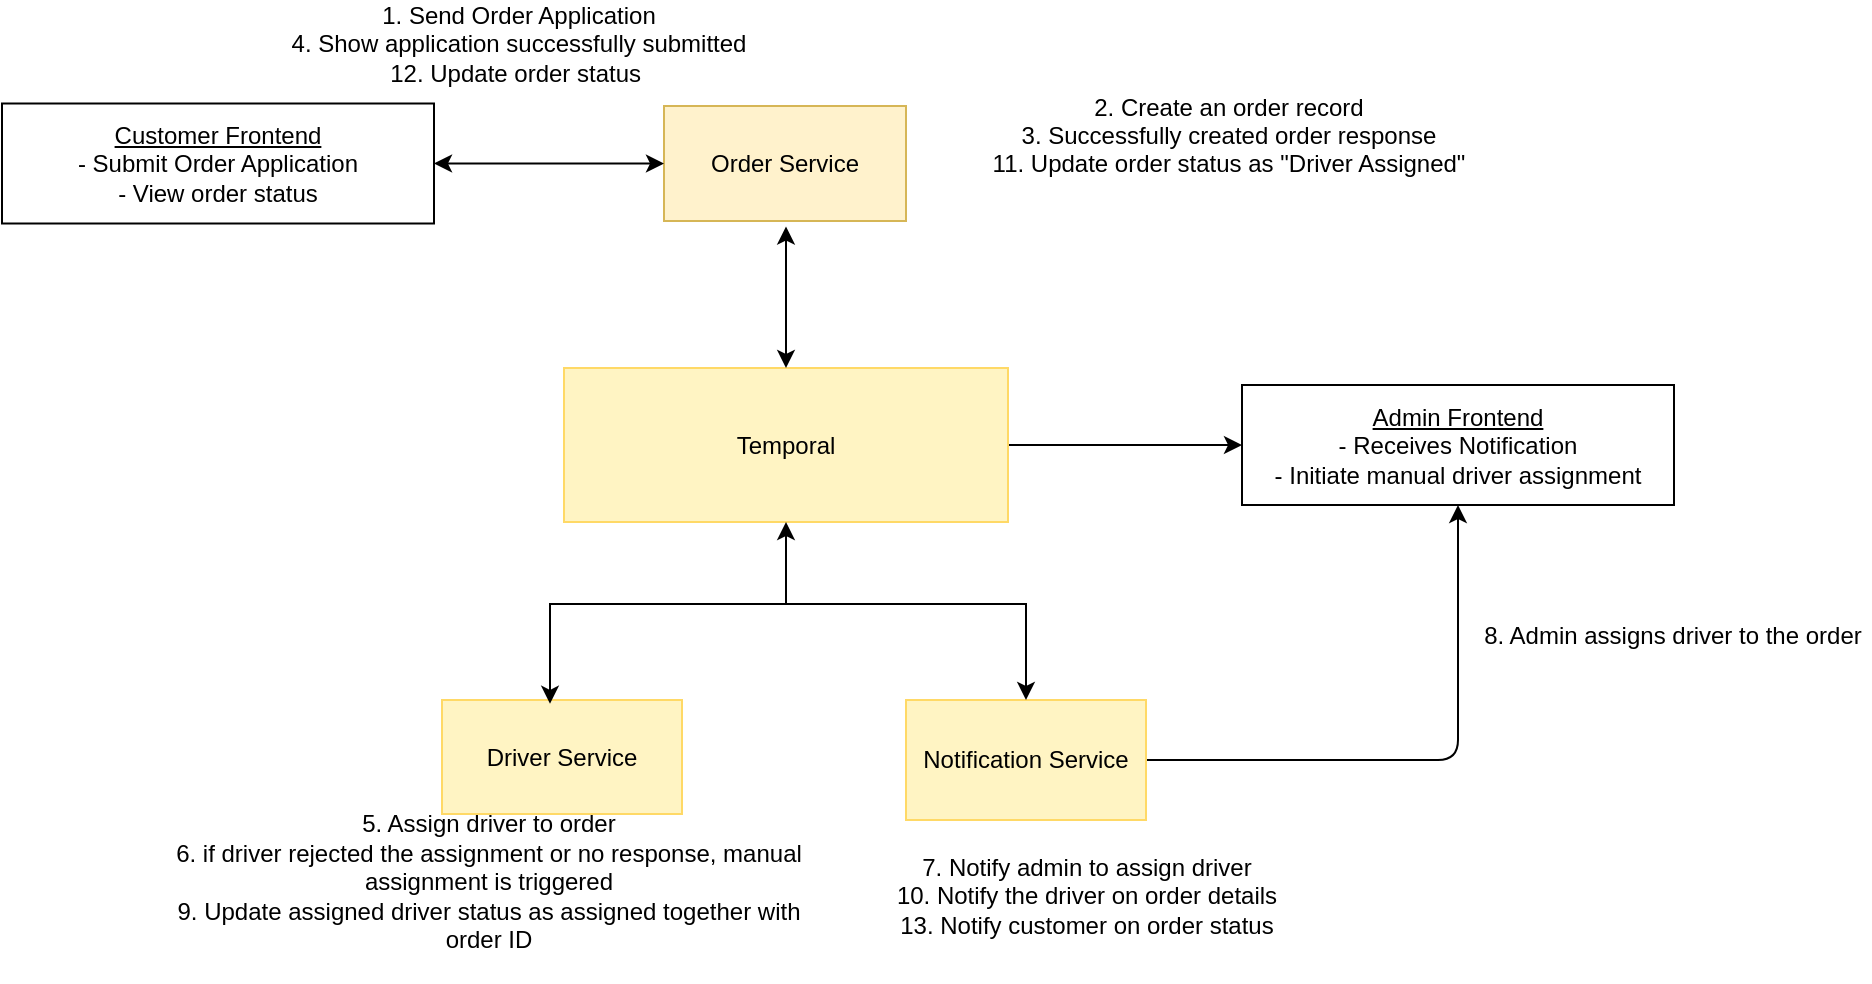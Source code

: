 <mxfile>
    <diagram name="Page-1" id="kmNskkRU3qmXra1z-Iw5">
        <mxGraphModel dx="1103" dy="754" grid="0" gridSize="10" guides="1" tooltips="1" connect="1" arrows="1" fold="1" page="1" pageScale="1" pageWidth="827" pageHeight="1169" math="0" shadow="0">
            <root>
                <mxCell id="0"/>
                <mxCell id="1" parent="0"/>
                <mxCell id="41" value="&lt;u&gt;Customer Frontend&lt;/u&gt;&lt;div&gt;- Submit Order Application&lt;/div&gt;&lt;div&gt;- View order status&lt;/div&gt;" style="rounded=0;whiteSpace=wrap;html=1;" vertex="1" parent="1">
                    <mxGeometry x="32" y="58.75" width="216" height="60" as="geometry"/>
                </mxCell>
                <mxCell id="42" style="edgeStyle=none;html=1;" edge="1" parent="1" source="43" target="56">
                    <mxGeometry relative="1" as="geometry"/>
                </mxCell>
                <mxCell id="43" value="Temporal" style="rounded=0;whiteSpace=wrap;html=1;fillColor=light-dark(#FFF4C3,var(--ge-dark-color, #121212));strokeColor=light-dark(#FFD966,#FFFFFF);" vertex="1" parent="1">
                    <mxGeometry x="313" y="191" width="222" height="77" as="geometry"/>
                </mxCell>
                <mxCell id="44" value="Order Service" style="rounded=0;whiteSpace=wrap;html=1;fillColor=#fff2cc;strokeColor=#d6b656;" vertex="1" parent="1">
                    <mxGeometry x="363" y="60" width="121" height="57.5" as="geometry"/>
                </mxCell>
                <mxCell id="45" value="Driver Service" style="rounded=0;whiteSpace=wrap;html=1;fillColor=light-dark(#FFF4C3,var(--ge-dark-color, #121212));strokeColor=light-dark(#FFD966,#FFFFFF);" vertex="1" parent="1">
                    <mxGeometry x="252" y="357" width="120" height="57" as="geometry"/>
                </mxCell>
                <mxCell id="46" style="edgeStyle=none;html=1;entryX=0.5;entryY=1;entryDx=0;entryDy=0;" edge="1" parent="1" source="47" target="56">
                    <mxGeometry relative="1" as="geometry">
                        <Array as="points">
                            <mxPoint x="760" y="387"/>
                        </Array>
                    </mxGeometry>
                </mxCell>
                <mxCell id="47" value="Notification Service" style="rounded=0;whiteSpace=wrap;html=1;strokeColor=light-dark(#FFD966,#FFFFFF);fillColor=light-dark(#FFF4C3,var(--ge-dark-color, #121212));" vertex="1" parent="1">
                    <mxGeometry x="484" y="357" width="120" height="60" as="geometry"/>
                </mxCell>
                <mxCell id="48" value="1. Send Order Application&lt;div&gt;4. Show application successfully submitted&lt;/div&gt;&lt;div&gt;12. Update order status&amp;nbsp;&lt;/div&gt;" style="text;html=1;align=center;verticalAlign=middle;whiteSpace=wrap;rounded=0;" vertex="1" parent="1">
                    <mxGeometry x="171" y="14" width="239" height="30" as="geometry"/>
                </mxCell>
                <mxCell id="49" value="2. Create an order record&lt;div&gt;3. Successfully created order response&lt;/div&gt;&lt;div&gt;11. Update order status as &quot;Driver Assigned&quot;&lt;/div&gt;&lt;div&gt;&amp;nbsp;&lt;/div&gt;&lt;div&gt;&lt;br&gt;&lt;/div&gt;" style="text;html=1;align=center;verticalAlign=middle;whiteSpace=wrap;rounded=0;" vertex="1" parent="1">
                    <mxGeometry x="522" y="60" width="247" height="58" as="geometry"/>
                </mxCell>
                <mxCell id="50" value="5. Assign driver to order&lt;div&gt;6. if driver rejected the assignment or no response, manual assignment is triggered&lt;/div&gt;&lt;div&gt;9. Update assigned driver status as assigned together with order ID&lt;/div&gt;&lt;div&gt;&lt;div&gt;&lt;br&gt;&lt;/div&gt;&lt;/div&gt;" style="text;html=1;align=center;verticalAlign=middle;whiteSpace=wrap;rounded=0;" vertex="1" parent="1">
                    <mxGeometry x="112" y="440" width="326.5" height="30" as="geometry"/>
                </mxCell>
                <mxCell id="51" value="" style="endArrow=classic;html=1;rounded=0;entryX=0.5;entryY=1;entryDx=0;entryDy=0;" edge="1" parent="1" target="43">
                    <mxGeometry width="50" height="50" relative="1" as="geometry">
                        <mxPoint x="424" y="309" as="sourcePoint"/>
                        <mxPoint x="348" y="257" as="targetPoint"/>
                    </mxGeometry>
                </mxCell>
                <mxCell id="52" value="7. Notify admin to assign driver&lt;div&gt;&lt;font color=&quot;#000000&quot;&gt;10. Notify the driver on order details&lt;br&gt;&lt;/font&gt;&lt;div&gt;&lt;div&gt;&lt;div&gt;13. Notify customer on order status&lt;/div&gt;&lt;/div&gt;&lt;/div&gt;&lt;/div&gt;" style="text;html=1;align=center;verticalAlign=middle;whiteSpace=wrap;rounded=0;" vertex="1" parent="1">
                    <mxGeometry x="476" y="440" width="197" height="30" as="geometry"/>
                </mxCell>
                <mxCell id="53" value="" style="endArrow=classic;startArrow=classic;html=1;rounded=0;" edge="1" parent="1" source="41" target="44">
                    <mxGeometry width="50" height="50" relative="1" as="geometry">
                        <mxPoint x="359" y="307" as="sourcePoint"/>
                        <mxPoint x="409" y="257" as="targetPoint"/>
                    </mxGeometry>
                </mxCell>
                <mxCell id="54" value="" style="endArrow=classic;startArrow=classic;html=1;rounded=0;" edge="1" parent="1" source="43">
                    <mxGeometry width="50" height="50" relative="1" as="geometry">
                        <mxPoint x="424" y="170.289" as="sourcePoint"/>
                        <mxPoint x="424" y="120.289" as="targetPoint"/>
                    </mxGeometry>
                </mxCell>
                <mxCell id="55" value="" style="endArrow=classic;startArrow=classic;html=1;rounded=0;exitX=0.45;exitY=0.033;exitDx=0;exitDy=0;exitPerimeter=0;entryX=0.5;entryY=0;entryDx=0;entryDy=0;" edge="1" parent="1" source="45" target="47">
                    <mxGeometry width="50" height="50" relative="1" as="geometry">
                        <mxPoint x="356" y="319" as="sourcePoint"/>
                        <mxPoint x="406" y="269" as="targetPoint"/>
                        <Array as="points">
                            <mxPoint x="306" y="309"/>
                            <mxPoint x="544" y="309"/>
                        </Array>
                    </mxGeometry>
                </mxCell>
                <mxCell id="56" value="&lt;u&gt;Admin Frontend&lt;/u&gt;&lt;div&gt;- Receives Notification&lt;/div&gt;&lt;div&gt;- Initiate manual driver assignment&lt;/div&gt;" style="rounded=0;whiteSpace=wrap;html=1;" vertex="1" parent="1">
                    <mxGeometry x="652" y="199.5" width="216" height="60" as="geometry"/>
                </mxCell>
                <mxCell id="57" value="8. Admin assigns driver to the order&lt;div&gt;&lt;font color=&quot;#000000&quot;&gt;&lt;br&gt;&lt;/font&gt;&lt;div&gt;&lt;div&gt;&lt;br&gt;&lt;/div&gt;&lt;/div&gt;&lt;/div&gt;" style="text;html=1;align=center;verticalAlign=middle;whiteSpace=wrap;rounded=0;" vertex="1" parent="1">
                    <mxGeometry x="769" y="324" width="197" height="30" as="geometry"/>
                </mxCell>
            </root>
        </mxGraphModel>
    </diagram>
</mxfile>